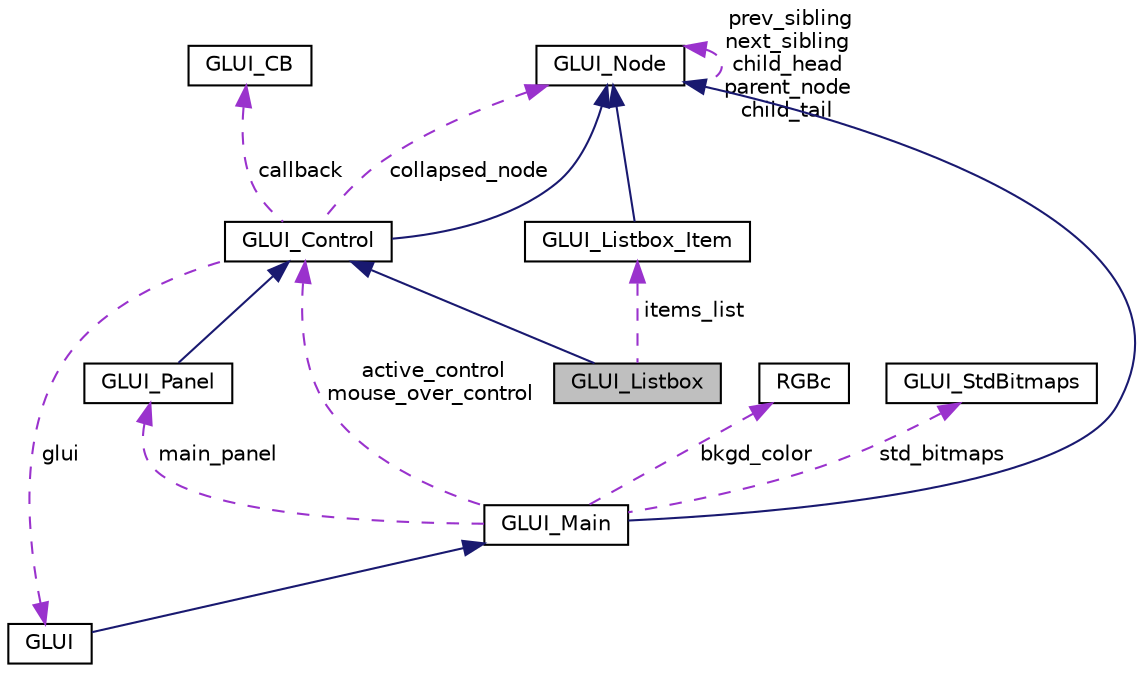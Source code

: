 digraph "GLUI_Listbox"
{
  edge [fontname="Helvetica",fontsize="10",labelfontname="Helvetica",labelfontsize="10"];
  node [fontname="Helvetica",fontsize="10",shape=record];
  Node1 [label="GLUI_Listbox",height=0.2,width=0.4,color="black", fillcolor="grey75", style="filled", fontcolor="black"];
  Node2 -> Node1 [dir="back",color="midnightblue",fontsize="10",style="solid"];
  Node2 [label="GLUI_Control",height=0.2,width=0.4,color="black", fillcolor="white", style="filled",URL="$class_g_l_u_i___control.html"];
  Node3 -> Node2 [dir="back",color="midnightblue",fontsize="10",style="solid"];
  Node3 [label="GLUI_Node",height=0.2,width=0.4,color="black", fillcolor="white", style="filled",URL="$class_g_l_u_i___node.html"];
  Node3 -> Node3 [dir="back",color="darkorchid3",fontsize="10",style="dashed",label=" prev_sibling\nnext_sibling\nchild_head\nparent_node\nchild_tail" ];
  Node3 -> Node2 [dir="back",color="darkorchid3",fontsize="10",style="dashed",label=" collapsed_node" ];
  Node4 -> Node2 [dir="back",color="darkorchid3",fontsize="10",style="dashed",label=" callback" ];
  Node4 [label="GLUI_CB",height=0.2,width=0.4,color="black", fillcolor="white", style="filled",URL="$class_g_l_u_i___c_b.html"];
  Node5 -> Node2 [dir="back",color="darkorchid3",fontsize="10",style="dashed",label=" glui" ];
  Node5 [label="GLUI",height=0.2,width=0.4,color="black", fillcolor="white", style="filled",URL="$class_g_l_u_i.html"];
  Node6 -> Node5 [dir="back",color="midnightblue",fontsize="10",style="solid"];
  Node6 [label="GLUI_Main",height=0.2,width=0.4,color="black", fillcolor="white", style="filled",URL="$class_g_l_u_i___main.html"];
  Node3 -> Node6 [dir="back",color="midnightblue",fontsize="10",style="solid"];
  Node2 -> Node6 [dir="back",color="darkorchid3",fontsize="10",style="dashed",label=" active_control\nmouse_over_control" ];
  Node7 -> Node6 [dir="back",color="darkorchid3",fontsize="10",style="dashed",label=" bkgd_color" ];
  Node7 [label="RGBc",height=0.2,width=0.4,color="black", fillcolor="white", style="filled",URL="$class_r_g_bc.html"];
  Node8 -> Node6 [dir="back",color="darkorchid3",fontsize="10",style="dashed",label=" std_bitmaps" ];
  Node8 [label="GLUI_StdBitmaps",height=0.2,width=0.4,color="black", fillcolor="white", style="filled",URL="$class_g_l_u_i___std_bitmaps.html"];
  Node9 -> Node6 [dir="back",color="darkorchid3",fontsize="10",style="dashed",label=" main_panel" ];
  Node9 [label="GLUI_Panel",height=0.2,width=0.4,color="black", fillcolor="white", style="filled",URL="$class_g_l_u_i___panel.html"];
  Node2 -> Node9 [dir="back",color="midnightblue",fontsize="10",style="solid"];
  Node10 -> Node1 [dir="back",color="darkorchid3",fontsize="10",style="dashed",label=" items_list" ];
  Node10 [label="GLUI_Listbox_Item",height=0.2,width=0.4,color="black", fillcolor="white", style="filled",URL="$class_g_l_u_i___listbox___item.html"];
  Node3 -> Node10 [dir="back",color="midnightblue",fontsize="10",style="solid"];
}
